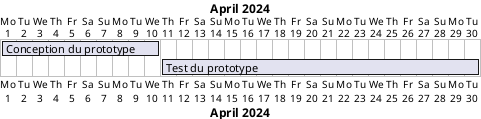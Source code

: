 @startgantt
[Conception du prototype] requires 10 days
[Test du prototype] requires 20 days

Project starts 2024-04-01
[Conception du prototype] starts 2024-04-01
[Test du prototype] starts 2024-04-11
@endgantt
